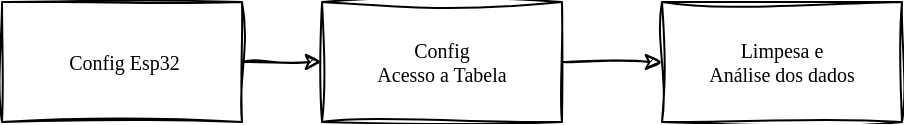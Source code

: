 <mxfile version="24.7.7">
  <diagram name="Page-1" id="ioFAOt2Y3-Xnd-eQoOK8">
    <mxGraphModel dx="604" dy="297" grid="1" gridSize="10" guides="1" tooltips="1" connect="1" arrows="1" fold="1" page="1" pageScale="1" pageWidth="850" pageHeight="1100" math="0" shadow="0">
      <root>
        <mxCell id="0" />
        <mxCell id="1" parent="0" />
        <mxCell id="odnRtmk4GXlHIVH-FQWG-17" style="edgeStyle=orthogonalEdgeStyle;rounded=0;sketch=1;hachureGap=4;jiggle=2;curveFitting=1;orthogonalLoop=1;jettySize=auto;html=1;fontFamily=Verdana;" edge="1" parent="1" source="odnRtmk4GXlHIVH-FQWG-12" target="odnRtmk4GXlHIVH-FQWG-16">
          <mxGeometry relative="1" as="geometry" />
        </mxCell>
        <mxCell id="odnRtmk4GXlHIVH-FQWG-12" value="&amp;nbsp;Config Esp32" style="rounded=0;whiteSpace=wrap;html=1;sketch=1;curveFitting=1;jiggle=2;labelBackgroundColor=none;fontFamily=Garamond;fontSize=10;" vertex="1" parent="1">
          <mxGeometry x="10" y="160" width="120" height="60" as="geometry" />
        </mxCell>
        <mxCell id="odnRtmk4GXlHIVH-FQWG-19" style="edgeStyle=orthogonalEdgeStyle;rounded=0;sketch=1;hachureGap=4;jiggle=2;curveFitting=1;orthogonalLoop=1;jettySize=auto;html=1;fontFamily=Verdana;" edge="1" parent="1" source="odnRtmk4GXlHIVH-FQWG-16" target="odnRtmk4GXlHIVH-FQWG-18">
          <mxGeometry relative="1" as="geometry" />
        </mxCell>
        <mxCell id="odnRtmk4GXlHIVH-FQWG-16" value="Config&lt;div style=&quot;font-size: 10px;&quot;&gt;Acesso a Tabela&lt;/div&gt;" style="rounded=0;whiteSpace=wrap;html=1;sketch=1;curveFitting=1;jiggle=2;labelBackgroundColor=none;fontFamily=Garamond;fontSize=10;" vertex="1" parent="1">
          <mxGeometry x="170" y="160" width="120" height="60" as="geometry" />
        </mxCell>
        <mxCell id="odnRtmk4GXlHIVH-FQWG-18" value="Limpesa e&lt;div style=&quot;font-size: 10px;&quot;&gt;Análise dos dados&lt;/div&gt;" style="rounded=0;whiteSpace=wrap;html=1;sketch=1;curveFitting=1;jiggle=2;labelBackgroundColor=none;fontFamily=Garamond;fontSize=10;" vertex="1" parent="1">
          <mxGeometry x="340" y="160" width="120" height="60" as="geometry" />
        </mxCell>
      </root>
    </mxGraphModel>
  </diagram>
</mxfile>
